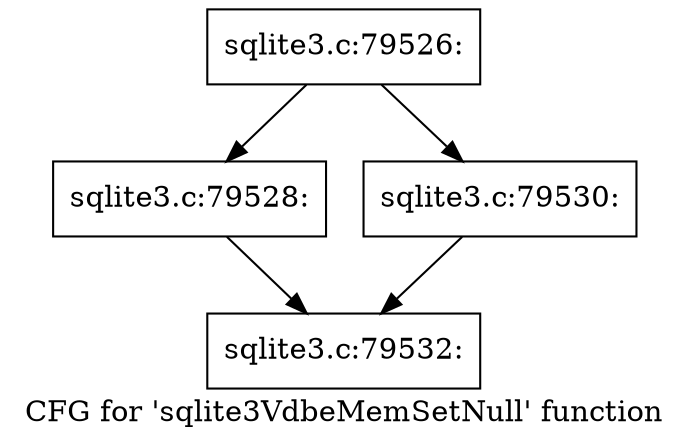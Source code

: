 digraph "CFG for 'sqlite3VdbeMemSetNull' function" {
	label="CFG for 'sqlite3VdbeMemSetNull' function";

	Node0x55c0f7b52da0 [shape=record,label="{sqlite3.c:79526:}"];
	Node0x55c0f7b52da0 -> Node0x55c0f7b531b0;
	Node0x55c0f7b52da0 -> Node0x55c0f7b53250;
	Node0x55c0f7b531b0 [shape=record,label="{sqlite3.c:79528:}"];
	Node0x55c0f7b531b0 -> Node0x55c0f7b53200;
	Node0x55c0f7b53250 [shape=record,label="{sqlite3.c:79530:}"];
	Node0x55c0f7b53250 -> Node0x55c0f7b53200;
	Node0x55c0f7b53200 [shape=record,label="{sqlite3.c:79532:}"];
}
